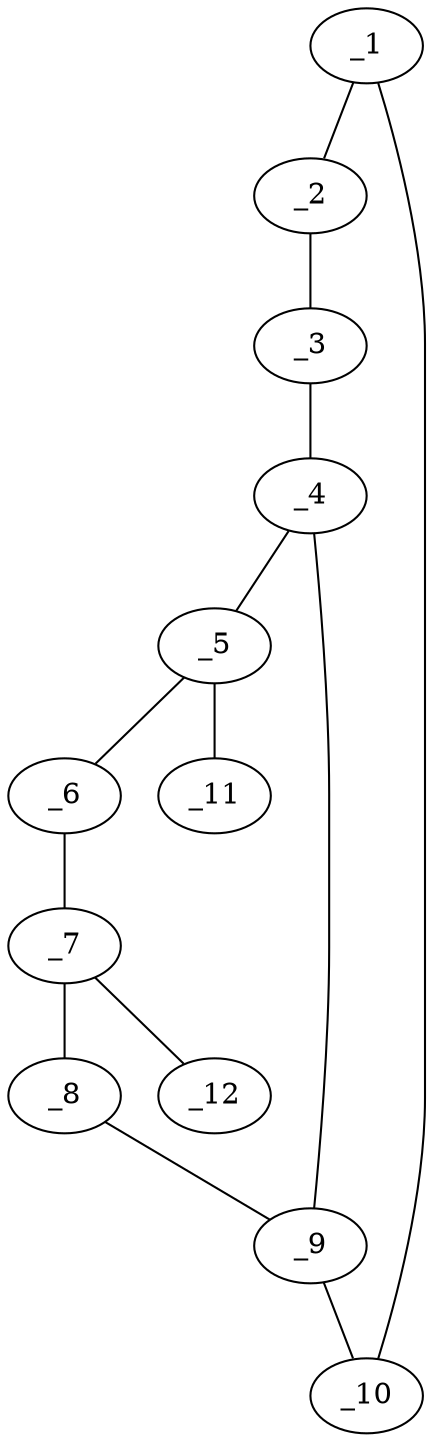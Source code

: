 graph molid661128 {
	_1	 [charge=0,
		chem=1,
		symbol="C  ",
		x=2,
		y=1];
	_2	 [charge=0,
		chem=1,
		symbol="C  ",
		x=2,
		y=0];
	_1 -- _2	 [valence=1];
	_10	 [charge=0,
		chem=1,
		symbol="C  ",
		x="2.866",
		y="1.5"];
	_1 -- _10	 [valence=2];
	_3	 [charge=0,
		chem=1,
		symbol="C  ",
		x="2.866",
		y="-0.5"];
	_2 -- _3	 [valence=2];
	_4	 [charge=0,
		chem=1,
		symbol="C  ",
		x="3.7321",
		y=0];
	_3 -- _4	 [valence=1];
	_5	 [charge=0,
		chem=1,
		symbol="C  ",
		x="4.5981",
		y="-0.5"];
	_4 -- _5	 [valence=1];
	_9	 [charge=0,
		chem=1,
		symbol="C  ",
		x="3.7321",
		y=1];
	_4 -- _9	 [valence=2];
	_6	 [charge=0,
		chem=1,
		symbol="C  ",
		x="5.4641",
		y=0];
	_5 -- _6	 [valence=1];
	_11	 [charge=0,
		chem=2,
		symbol="O  ",
		x="4.5981",
		y="-1.5"];
	_5 -- _11	 [valence=1];
	_7	 [charge=0,
		chem=1,
		symbol="C  ",
		x="5.4641",
		y=1];
	_6 -- _7	 [valence=1];
	_8	 [charge=0,
		chem=2,
		symbol="O  ",
		x="4.5981",
		y="1.5"];
	_7 -- _8	 [valence=1];
	_12	 [charge=0,
		chem=1,
		symbol="C  ",
		x="6.3301",
		y="1.5"];
	_7 -- _12	 [valence=1];
	_8 -- _9	 [valence=1];
	_9 -- _10	 [valence=1];
}
